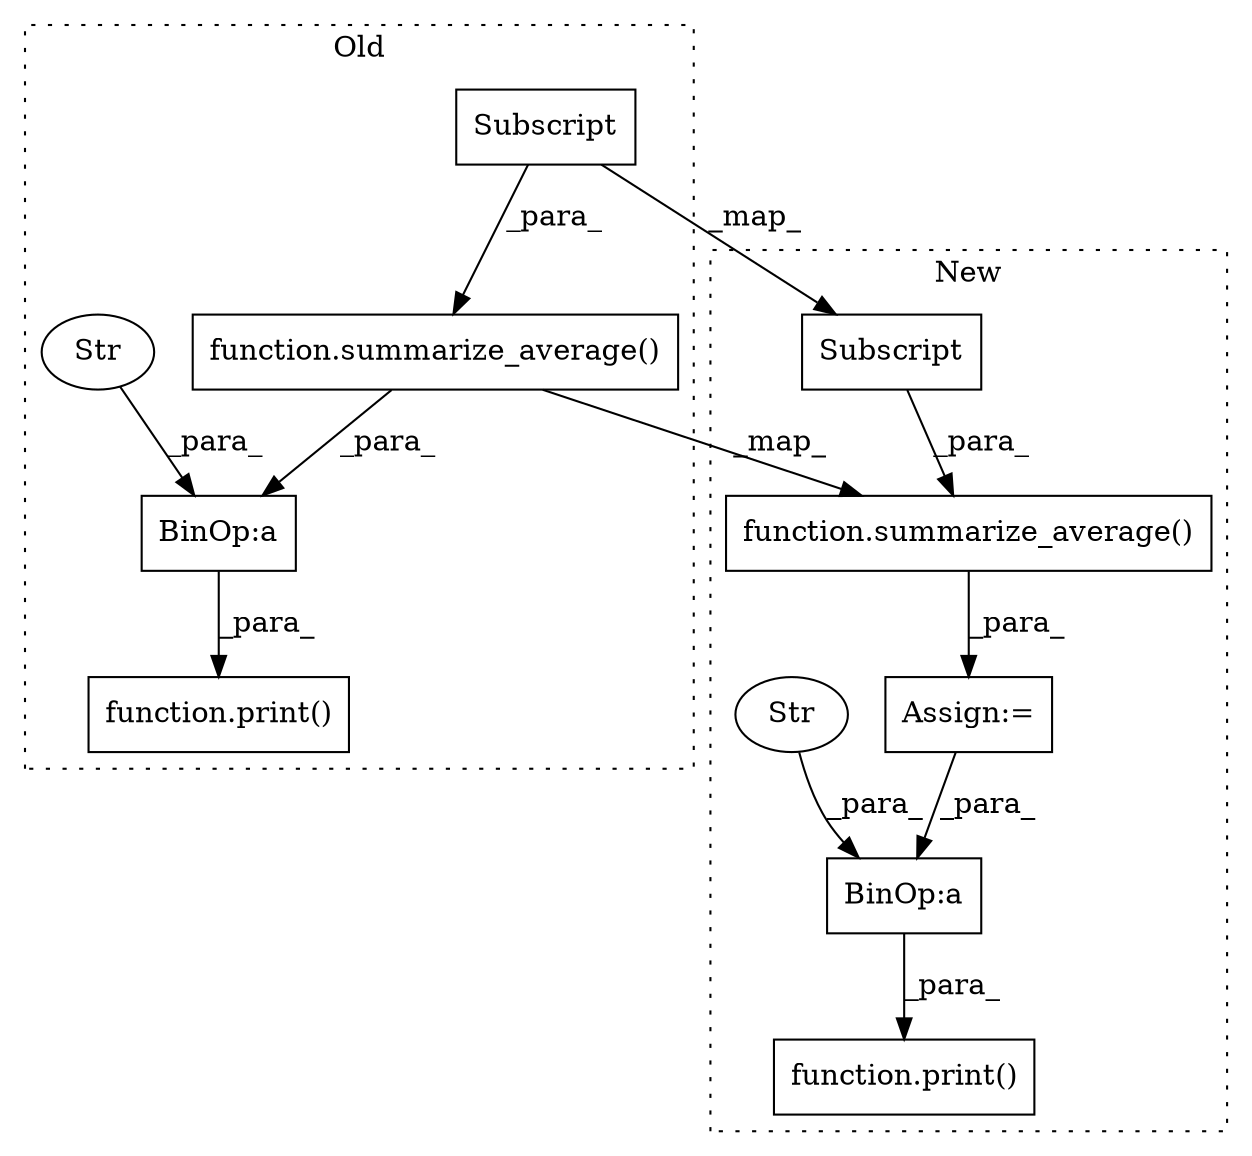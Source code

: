 digraph G {
subgraph cluster0 {
1 [label="function.summarize_average()" a="75" s="1470,1507" l="18,1" shape="box"];
4 [label="Subscript" a="63" s="1488,0" l="19,0" shape="box"];
6 [label="BinOp:a" a="82" s="1467" l="3" shape="box"];
7 [label="Str" a="66" s="1449" l="18" shape="ellipse"];
10 [label="function.print()" a="75" s="1443,1508" l="6,1" shape="box"];
label = "Old";
style="dotted";
}
subgraph cluster1 {
2 [label="function.summarize_average()" a="75" s="1562,1599" l="18,1" shape="box"];
3 [label="Subscript" a="63" s="1580,0" l="19,0" shape="box"];
5 [label="BinOp:a" a="82" s="1633" l="3" shape="box"];
8 [label="Str" a="66" s="1615" l="18" shape="ellipse"];
9 [label="function.print()" a="75" s="1609,1646" l="6,1" shape="box"];
11 [label="Assign:=" a="68" s="1559" l="3" shape="box"];
label = "New";
style="dotted";
}
1 -> 2 [label="_map_"];
1 -> 6 [label="_para_"];
2 -> 11 [label="_para_"];
3 -> 2 [label="_para_"];
4 -> 3 [label="_map_"];
4 -> 1 [label="_para_"];
5 -> 9 [label="_para_"];
6 -> 10 [label="_para_"];
7 -> 6 [label="_para_"];
8 -> 5 [label="_para_"];
11 -> 5 [label="_para_"];
}